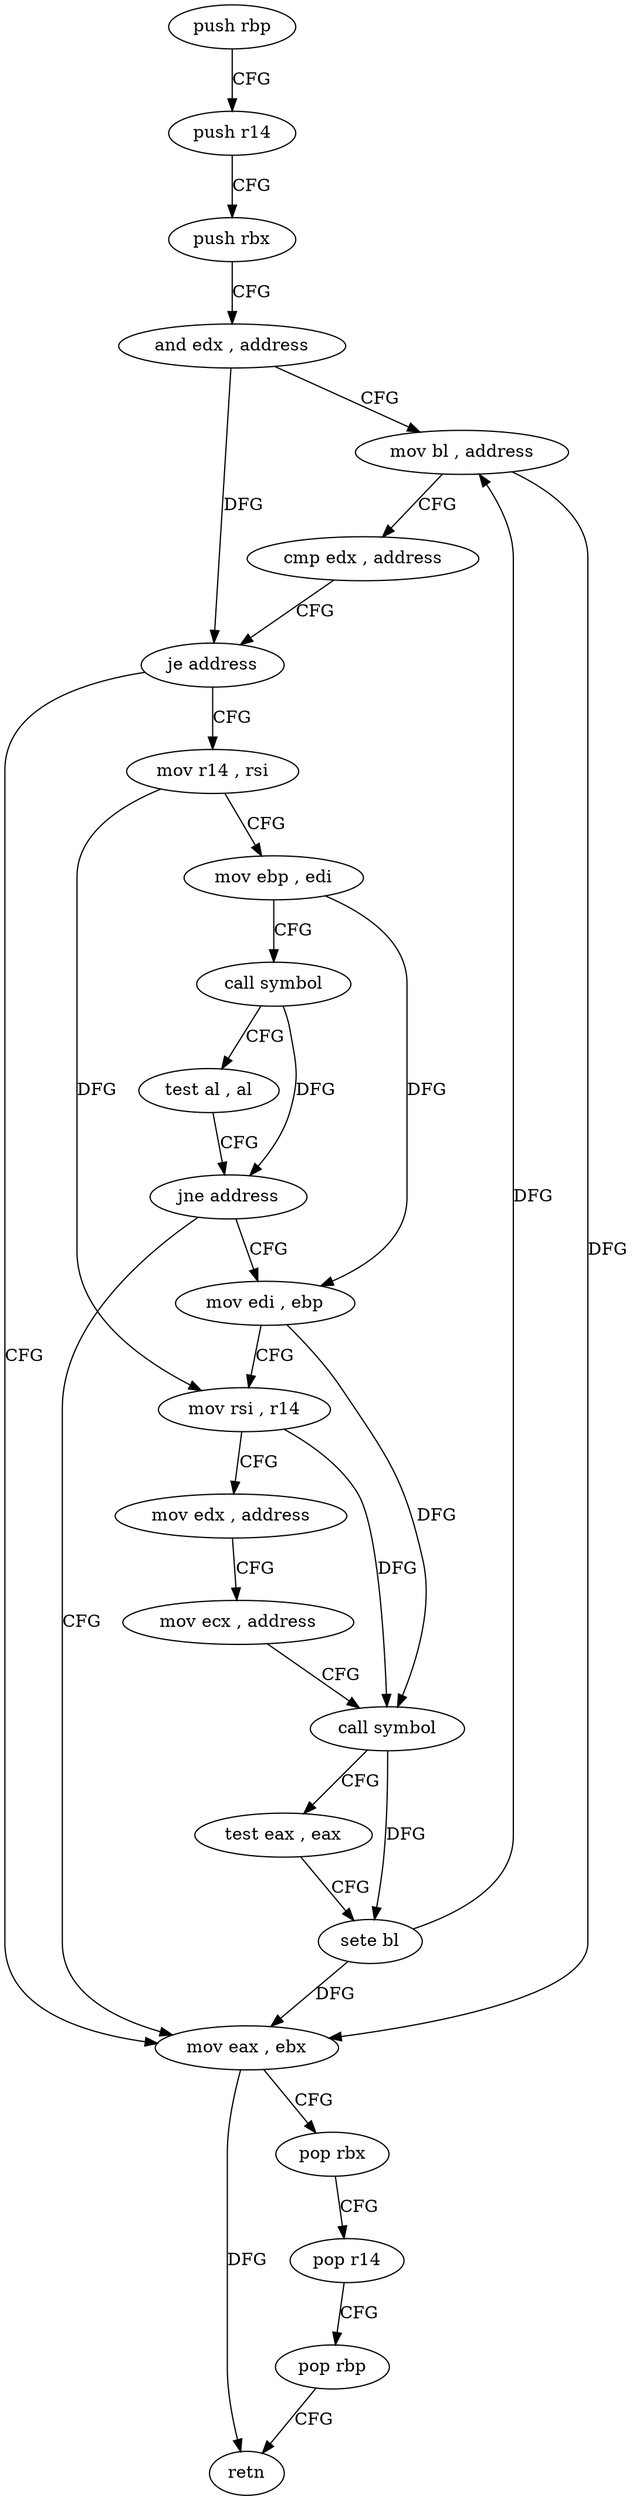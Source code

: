 digraph "func" {
"4225936" [label = "push rbp" ]
"4225937" [label = "push r14" ]
"4225939" [label = "push rbx" ]
"4225940" [label = "and edx , address" ]
"4225946" [label = "mov bl , address" ]
"4225948" [label = "cmp edx , address" ]
"4225954" [label = "je address" ]
"4225995" [label = "mov eax , ebx" ]
"4225956" [label = "mov r14 , rsi" ]
"4225997" [label = "pop rbx" ]
"4225998" [label = "pop r14" ]
"4226000" [label = "pop rbp" ]
"4226001" [label = "retn" ]
"4225959" [label = "mov ebp , edi" ]
"4225961" [label = "call symbol" ]
"4225966" [label = "test al , al" ]
"4225968" [label = "jne address" ]
"4225970" [label = "mov edi , ebp" ]
"4225972" [label = "mov rsi , r14" ]
"4225975" [label = "mov edx , address" ]
"4225980" [label = "mov ecx , address" ]
"4225985" [label = "call symbol" ]
"4225990" [label = "test eax , eax" ]
"4225992" [label = "sete bl" ]
"4225936" -> "4225937" [ label = "CFG" ]
"4225937" -> "4225939" [ label = "CFG" ]
"4225939" -> "4225940" [ label = "CFG" ]
"4225940" -> "4225946" [ label = "CFG" ]
"4225940" -> "4225954" [ label = "DFG" ]
"4225946" -> "4225948" [ label = "CFG" ]
"4225946" -> "4225995" [ label = "DFG" ]
"4225948" -> "4225954" [ label = "CFG" ]
"4225954" -> "4225995" [ label = "CFG" ]
"4225954" -> "4225956" [ label = "CFG" ]
"4225995" -> "4225997" [ label = "CFG" ]
"4225995" -> "4226001" [ label = "DFG" ]
"4225956" -> "4225959" [ label = "CFG" ]
"4225956" -> "4225972" [ label = "DFG" ]
"4225997" -> "4225998" [ label = "CFG" ]
"4225998" -> "4226000" [ label = "CFG" ]
"4226000" -> "4226001" [ label = "CFG" ]
"4225959" -> "4225961" [ label = "CFG" ]
"4225959" -> "4225970" [ label = "DFG" ]
"4225961" -> "4225966" [ label = "CFG" ]
"4225961" -> "4225968" [ label = "DFG" ]
"4225966" -> "4225968" [ label = "CFG" ]
"4225968" -> "4225995" [ label = "CFG" ]
"4225968" -> "4225970" [ label = "CFG" ]
"4225970" -> "4225972" [ label = "CFG" ]
"4225970" -> "4225985" [ label = "DFG" ]
"4225972" -> "4225975" [ label = "CFG" ]
"4225972" -> "4225985" [ label = "DFG" ]
"4225975" -> "4225980" [ label = "CFG" ]
"4225980" -> "4225985" [ label = "CFG" ]
"4225985" -> "4225990" [ label = "CFG" ]
"4225985" -> "4225992" [ label = "DFG" ]
"4225990" -> "4225992" [ label = "CFG" ]
"4225992" -> "4225995" [ label = "DFG" ]
"4225992" -> "4225946" [ label = "DFG" ]
}

